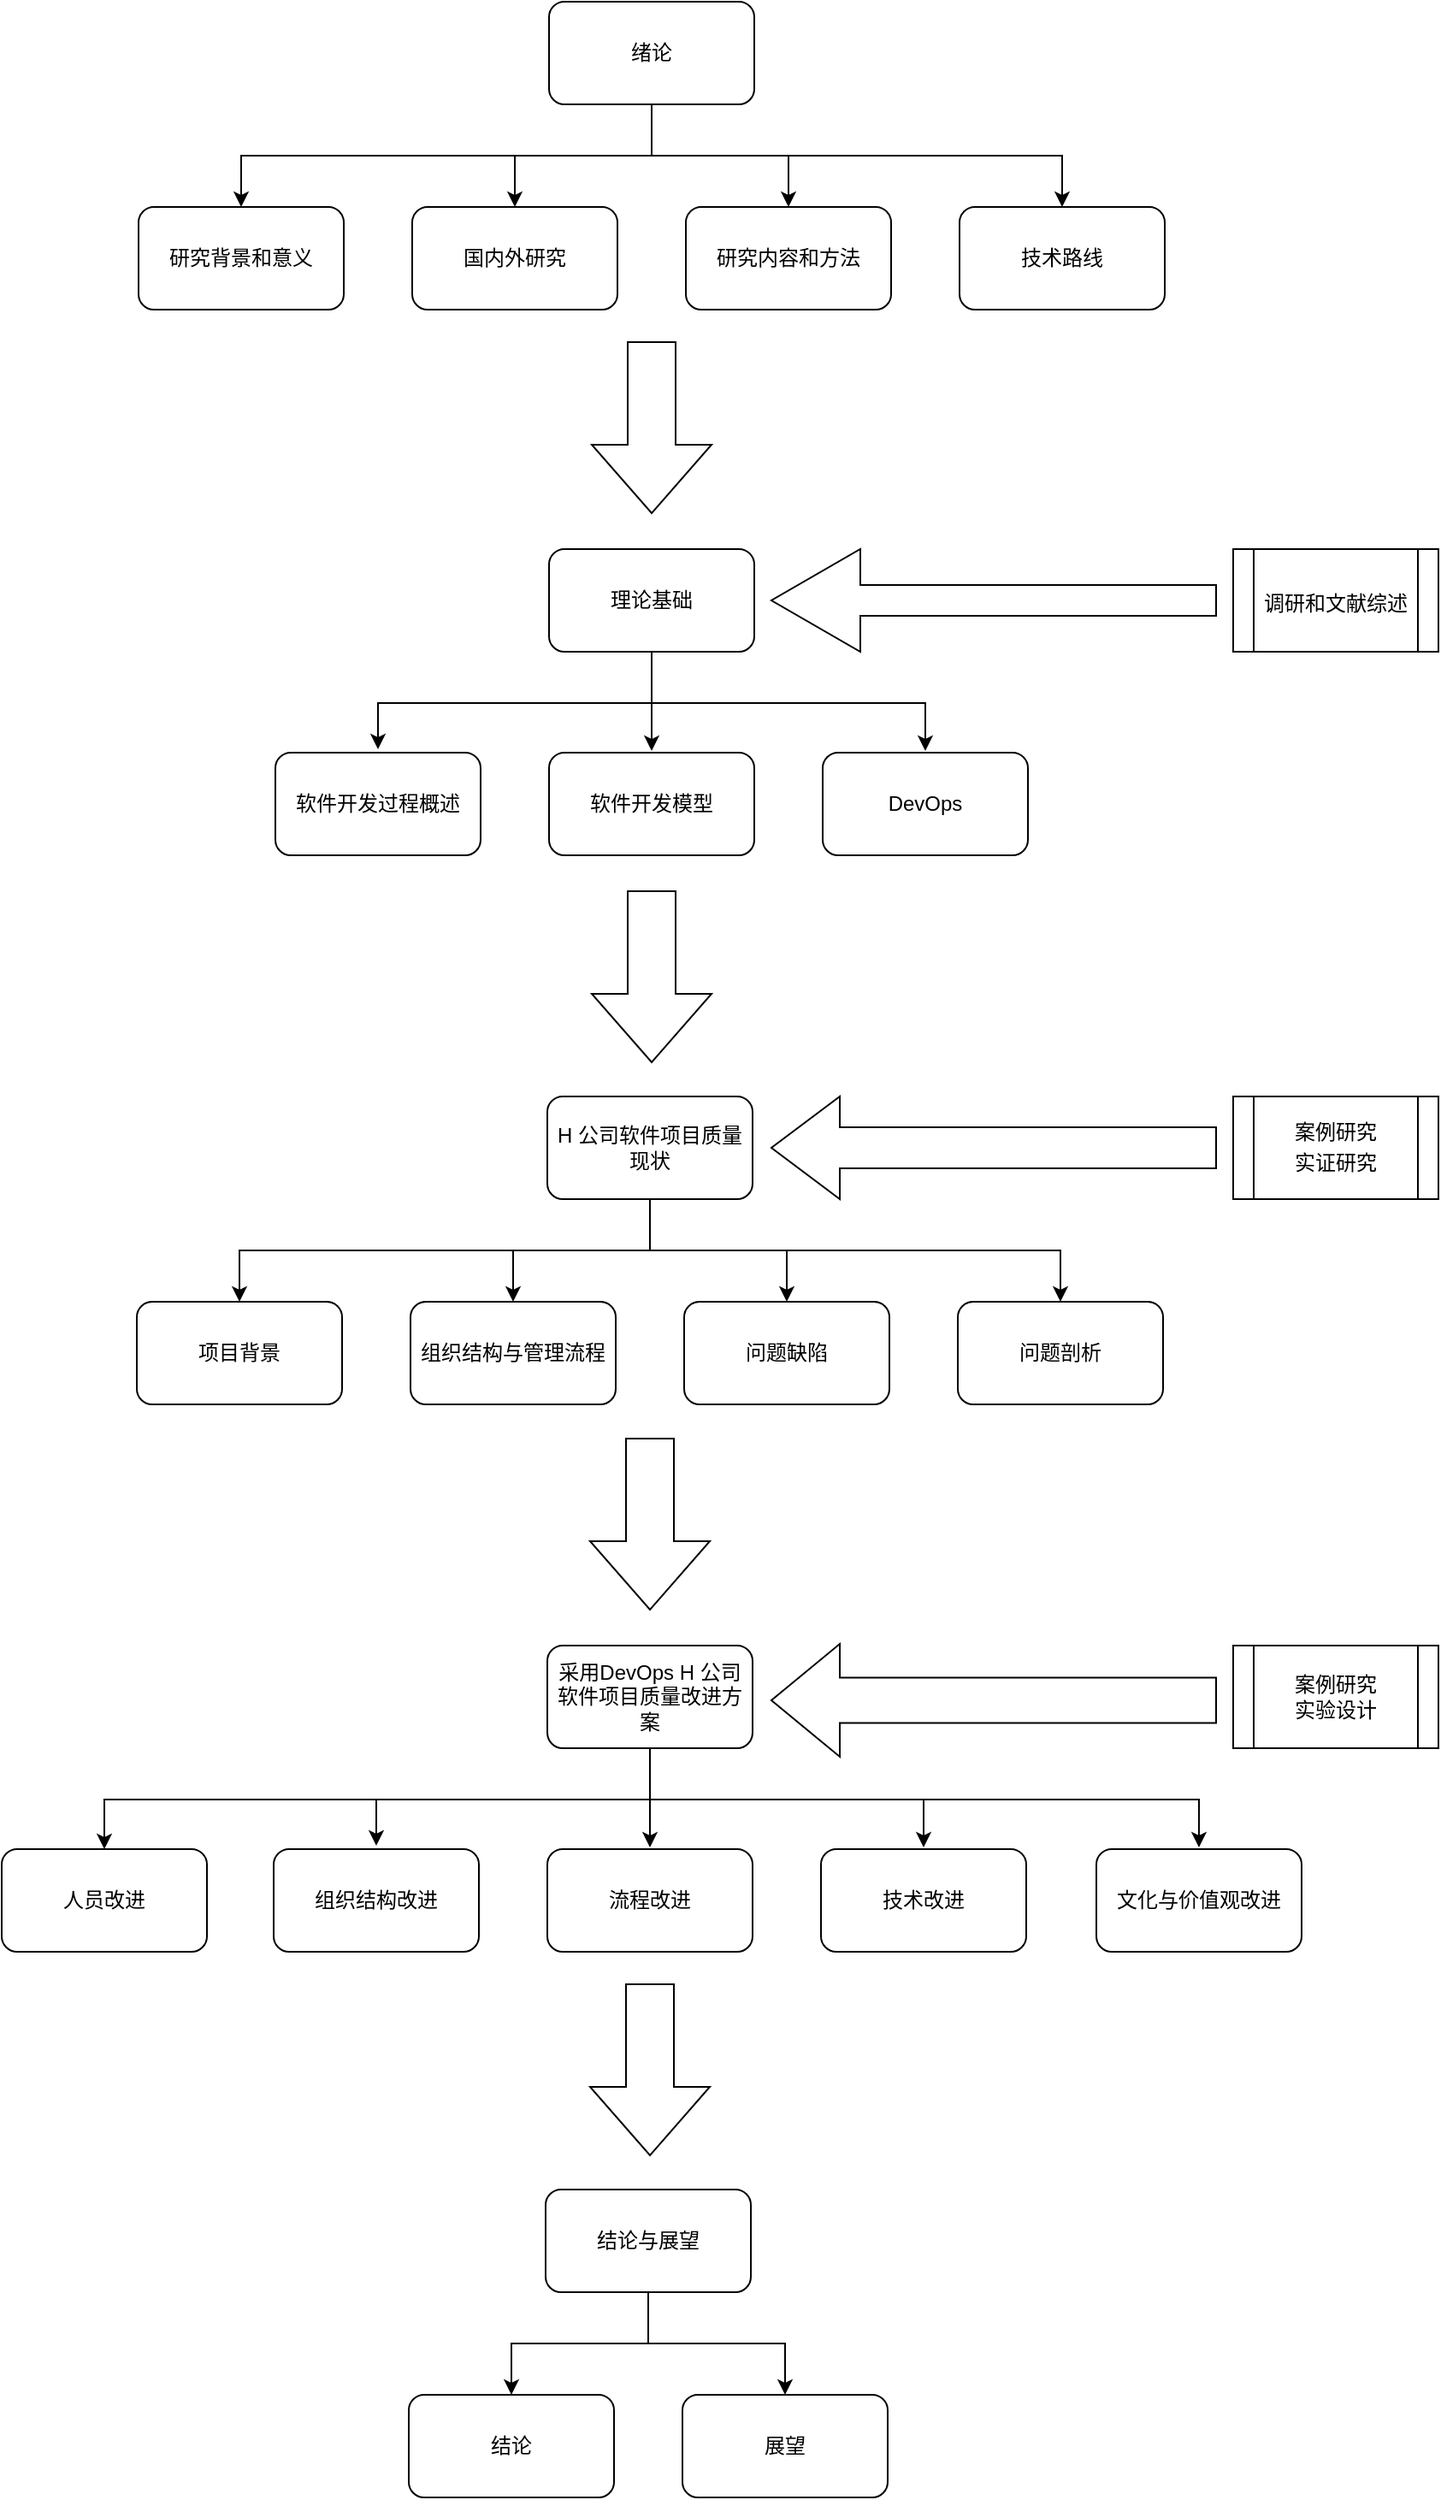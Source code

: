 <mxfile version="22.1.19" type="device">
  <diagram name="第 1 页" id="tI3jwO7v3hU8NE_7aU_H">
    <mxGraphModel dx="954" dy="512" grid="1" gridSize="10" guides="1" tooltips="1" connect="1" arrows="1" fold="1" page="1" pageScale="1" pageWidth="827" pageHeight="1169" math="0" shadow="0">
      <root>
        <mxCell id="0" />
        <mxCell id="1" parent="0" />
        <mxCell id="G2wsOpajNZqVR7mQm0iB-22" value="" style="edgeStyle=orthogonalEdgeStyle;rounded=0;orthogonalLoop=1;jettySize=auto;html=1;entryX=0.5;entryY=0;entryDx=0;entryDy=0;entryPerimeter=0;" parent="1" source="G2wsOpajNZqVR7mQm0iB-1" target="G2wsOpajNZqVR7mQm0iB-17" edge="1">
          <mxGeometry relative="1" as="geometry">
            <mxPoint x="500" y="130" as="targetPoint" />
          </mxGeometry>
        </mxCell>
        <mxCell id="G2wsOpajNZqVR7mQm0iB-1" value="绪论" style="rounded=1;whiteSpace=wrap;html=1;" parent="1" vertex="1">
          <mxGeometry x="360" y="10" width="120" height="60" as="geometry" />
        </mxCell>
        <mxCell id="G2wsOpajNZqVR7mQm0iB-13" value="研究背景和意义" style="rounded=1;whiteSpace=wrap;html=1;" parent="1" vertex="1">
          <mxGeometry x="120" y="130" width="120" height="60" as="geometry" />
        </mxCell>
        <mxCell id="G2wsOpajNZqVR7mQm0iB-15" value="技术路线" style="rounded=1;whiteSpace=wrap;html=1;" parent="1" vertex="1">
          <mxGeometry x="600" y="130" width="120" height="60" as="geometry" />
        </mxCell>
        <mxCell id="G2wsOpajNZqVR7mQm0iB-16" value="国内外研究" style="rounded=1;whiteSpace=wrap;html=1;" parent="1" vertex="1">
          <mxGeometry x="280" y="130" width="120" height="60" as="geometry" />
        </mxCell>
        <mxCell id="G2wsOpajNZqVR7mQm0iB-17" value="研究内容和方法" style="rounded=1;whiteSpace=wrap;html=1;" parent="1" vertex="1">
          <mxGeometry x="440" y="130" width="120" height="60" as="geometry" />
        </mxCell>
        <mxCell id="G2wsOpajNZqVR7mQm0iB-23" value="" style="edgeStyle=orthogonalEdgeStyle;rounded=0;orthogonalLoop=1;jettySize=auto;html=1;exitX=0.5;exitY=1;exitDx=0;exitDy=0;entryX=0.5;entryY=0;entryDx=0;entryDy=0;" parent="1" source="G2wsOpajNZqVR7mQm0iB-1" target="G2wsOpajNZqVR7mQm0iB-15" edge="1">
          <mxGeometry relative="1" as="geometry">
            <mxPoint x="430" y="80" as="sourcePoint" />
            <mxPoint x="580" y="120" as="targetPoint" />
            <Array as="points">
              <mxPoint x="420" y="100" />
              <mxPoint x="660" y="100" />
            </Array>
          </mxGeometry>
        </mxCell>
        <mxCell id="G2wsOpajNZqVR7mQm0iB-26" value="" style="edgeStyle=orthogonalEdgeStyle;rounded=0;orthogonalLoop=1;jettySize=auto;html=1;entryX=0.5;entryY=0;entryDx=0;entryDy=0;exitX=0.5;exitY=1;exitDx=0;exitDy=0;" parent="1" source="G2wsOpajNZqVR7mQm0iB-1" target="G2wsOpajNZqVR7mQm0iB-16" edge="1">
          <mxGeometry relative="1" as="geometry">
            <mxPoint x="430" y="80" as="sourcePoint" />
            <mxPoint x="330" y="110" as="targetPoint" />
            <Array as="points">
              <mxPoint x="420" y="100" />
              <mxPoint x="340" y="100" />
            </Array>
          </mxGeometry>
        </mxCell>
        <mxCell id="G2wsOpajNZqVR7mQm0iB-27" value="" style="edgeStyle=orthogonalEdgeStyle;rounded=0;orthogonalLoop=1;jettySize=auto;html=1;exitX=0.5;exitY=1;exitDx=0;exitDy=0;entryX=0.5;entryY=0;entryDx=0;entryDy=0;" parent="1" source="G2wsOpajNZqVR7mQm0iB-1" target="G2wsOpajNZqVR7mQm0iB-13" edge="1">
          <mxGeometry relative="1" as="geometry">
            <mxPoint x="430" y="80" as="sourcePoint" />
            <mxPoint x="180" y="110" as="targetPoint" />
            <Array as="points">
              <mxPoint x="420" y="100" />
              <mxPoint x="180" y="100" />
            </Array>
          </mxGeometry>
        </mxCell>
        <mxCell id="G2wsOpajNZqVR7mQm0iB-30" value="" style="edgeStyle=orthogonalEdgeStyle;rounded=0;orthogonalLoop=1;jettySize=auto;html=1;" parent="1" edge="1">
          <mxGeometry relative="1" as="geometry">
            <mxPoint x="420" y="391" as="sourcePoint" />
            <mxPoint x="420" y="448" as="targetPoint" />
          </mxGeometry>
        </mxCell>
        <mxCell id="G2wsOpajNZqVR7mQm0iB-31" value="DevOps" style="rounded=1;whiteSpace=wrap;html=1;" parent="1" vertex="1">
          <mxGeometry x="520" y="449" width="120" height="60" as="geometry" />
        </mxCell>
        <mxCell id="G2wsOpajNZqVR7mQm0iB-32" value="软件开发过程概述" style="rounded=1;whiteSpace=wrap;html=1;" parent="1" vertex="1">
          <mxGeometry x="200" y="449" width="120" height="60" as="geometry" />
        </mxCell>
        <mxCell id="G2wsOpajNZqVR7mQm0iB-33" value="软件开发模型" style="rounded=1;whiteSpace=wrap;html=1;" parent="1" vertex="1">
          <mxGeometry x="360" y="449" width="120" height="60" as="geometry" />
        </mxCell>
        <mxCell id="G2wsOpajNZqVR7mQm0iB-38" value="理论基础" style="rounded=1;whiteSpace=wrap;html=1;" parent="1" vertex="1">
          <mxGeometry x="360" y="330" width="120" height="60" as="geometry" />
        </mxCell>
        <mxCell id="G2wsOpajNZqVR7mQm0iB-39" value="" style="html=1;shadow=0;dashed=0;align=center;verticalAlign=middle;shape=mxgraph.arrows2.arrow;dy=0.6;dx=40;direction=south;notch=0;" parent="1" vertex="1">
          <mxGeometry x="385" y="209" width="70" height="100" as="geometry" />
        </mxCell>
        <mxCell id="G2wsOpajNZqVR7mQm0iB-43" value="" style="edgeStyle=orthogonalEdgeStyle;rounded=0;orthogonalLoop=1;jettySize=auto;html=1;exitX=0.5;exitY=1;exitDx=0;exitDy=0;" parent="1" edge="1">
          <mxGeometry relative="1" as="geometry">
            <mxPoint x="420" y="390" as="sourcePoint" />
            <mxPoint x="580" y="448" as="targetPoint" />
            <Array as="points">
              <mxPoint x="420" y="420" />
              <mxPoint x="580" y="420" />
              <mxPoint x="580" y="448" />
            </Array>
          </mxGeometry>
        </mxCell>
        <mxCell id="G2wsOpajNZqVR7mQm0iB-44" value="" style="edgeStyle=orthogonalEdgeStyle;rounded=0;orthogonalLoop=1;jettySize=auto;html=1;exitX=0.5;exitY=1;exitDx=0;exitDy=0;" parent="1" edge="1">
          <mxGeometry relative="1" as="geometry">
            <mxPoint x="420" y="390" as="sourcePoint" />
            <mxPoint x="260" y="447" as="targetPoint" />
            <Array as="points">
              <mxPoint x="420" y="420" />
              <mxPoint x="260" y="420" />
              <mxPoint x="260" y="437" />
            </Array>
          </mxGeometry>
        </mxCell>
        <mxCell id="G2wsOpajNZqVR7mQm0iB-45" value="" style="html=1;shadow=0;dashed=0;align=center;verticalAlign=middle;shape=mxgraph.arrows2.arrow;dy=0.6;dx=40;direction=south;notch=0;" parent="1" vertex="1">
          <mxGeometry x="385" y="530" width="70" height="100" as="geometry" />
        </mxCell>
        <mxCell id="G2wsOpajNZqVR7mQm0iB-46" value="" style="edgeStyle=orthogonalEdgeStyle;rounded=0;orthogonalLoop=1;jettySize=auto;html=1;entryX=0.5;entryY=0;entryDx=0;entryDy=0;entryPerimeter=0;" parent="1" source="G2wsOpajNZqVR7mQm0iB-47" target="G2wsOpajNZqVR7mQm0iB-51" edge="1">
          <mxGeometry relative="1" as="geometry">
            <mxPoint x="499" y="770" as="targetPoint" />
          </mxGeometry>
        </mxCell>
        <mxCell id="G2wsOpajNZqVR7mQm0iB-47" value="H 公司软件项目质量现状" style="rounded=1;whiteSpace=wrap;html=1;" parent="1" vertex="1">
          <mxGeometry x="359" y="650" width="120" height="60" as="geometry" />
        </mxCell>
        <mxCell id="G2wsOpajNZqVR7mQm0iB-48" value="项目背景" style="rounded=1;whiteSpace=wrap;html=1;" parent="1" vertex="1">
          <mxGeometry x="119" y="770" width="120" height="60" as="geometry" />
        </mxCell>
        <mxCell id="G2wsOpajNZqVR7mQm0iB-49" value="问题剖析" style="rounded=1;whiteSpace=wrap;html=1;" parent="1" vertex="1">
          <mxGeometry x="599" y="770" width="120" height="60" as="geometry" />
        </mxCell>
        <mxCell id="G2wsOpajNZqVR7mQm0iB-50" value="组织结构与管理流程" style="rounded=1;whiteSpace=wrap;html=1;" parent="1" vertex="1">
          <mxGeometry x="279" y="770" width="120" height="60" as="geometry" />
        </mxCell>
        <mxCell id="G2wsOpajNZqVR7mQm0iB-51" value="问题缺陷" style="rounded=1;whiteSpace=wrap;html=1;" parent="1" vertex="1">
          <mxGeometry x="439" y="770" width="120" height="60" as="geometry" />
        </mxCell>
        <mxCell id="G2wsOpajNZqVR7mQm0iB-52" value="" style="edgeStyle=orthogonalEdgeStyle;rounded=0;orthogonalLoop=1;jettySize=auto;html=1;exitX=0.5;exitY=1;exitDx=0;exitDy=0;entryX=0.5;entryY=0;entryDx=0;entryDy=0;" parent="1" source="G2wsOpajNZqVR7mQm0iB-47" target="G2wsOpajNZqVR7mQm0iB-49" edge="1">
          <mxGeometry relative="1" as="geometry">
            <mxPoint x="429" y="720" as="sourcePoint" />
            <mxPoint x="579" y="760" as="targetPoint" />
            <Array as="points">
              <mxPoint x="419" y="740" />
              <mxPoint x="659" y="740" />
            </Array>
          </mxGeometry>
        </mxCell>
        <mxCell id="G2wsOpajNZqVR7mQm0iB-53" value="" style="edgeStyle=orthogonalEdgeStyle;rounded=0;orthogonalLoop=1;jettySize=auto;html=1;entryX=0.5;entryY=0;entryDx=0;entryDy=0;exitX=0.5;exitY=1;exitDx=0;exitDy=0;" parent="1" source="G2wsOpajNZqVR7mQm0iB-47" target="G2wsOpajNZqVR7mQm0iB-50" edge="1">
          <mxGeometry relative="1" as="geometry">
            <mxPoint x="429" y="720" as="sourcePoint" />
            <mxPoint x="329" y="750" as="targetPoint" />
            <Array as="points">
              <mxPoint x="419" y="740" />
              <mxPoint x="339" y="740" />
            </Array>
          </mxGeometry>
        </mxCell>
        <mxCell id="G2wsOpajNZqVR7mQm0iB-54" value="" style="edgeStyle=orthogonalEdgeStyle;rounded=0;orthogonalLoop=1;jettySize=auto;html=1;exitX=0.5;exitY=1;exitDx=0;exitDy=0;entryX=0.5;entryY=0;entryDx=0;entryDy=0;" parent="1" source="G2wsOpajNZqVR7mQm0iB-47" target="G2wsOpajNZqVR7mQm0iB-48" edge="1">
          <mxGeometry relative="1" as="geometry">
            <mxPoint x="429" y="720" as="sourcePoint" />
            <mxPoint x="179" y="750" as="targetPoint" />
            <Array as="points">
              <mxPoint x="419" y="740" />
              <mxPoint x="179" y="740" />
            </Array>
          </mxGeometry>
        </mxCell>
        <mxCell id="G2wsOpajNZqVR7mQm0iB-65" value="" style="edgeStyle=orthogonalEdgeStyle;rounded=0;orthogonalLoop=1;jettySize=auto;html=1;" parent="1" edge="1">
          <mxGeometry relative="1" as="geometry">
            <mxPoint x="419" y="1032" as="sourcePoint" />
            <mxPoint x="419" y="1089" as="targetPoint" />
          </mxGeometry>
        </mxCell>
        <mxCell id="G2wsOpajNZqVR7mQm0iB-66" value="技术改进" style="rounded=1;whiteSpace=wrap;html=1;" parent="1" vertex="1">
          <mxGeometry x="519" y="1090" width="120" height="60" as="geometry" />
        </mxCell>
        <mxCell id="G2wsOpajNZqVR7mQm0iB-67" value="组织结构改进" style="rounded=1;whiteSpace=wrap;html=1;" parent="1" vertex="1">
          <mxGeometry x="199" y="1090" width="120" height="60" as="geometry" />
        </mxCell>
        <mxCell id="G2wsOpajNZqVR7mQm0iB-68" value="流程改进" style="rounded=1;whiteSpace=wrap;html=1;" parent="1" vertex="1">
          <mxGeometry x="359" y="1090" width="120" height="60" as="geometry" />
        </mxCell>
        <mxCell id="G2wsOpajNZqVR7mQm0iB-69" value="采用DevOps H 公司软件项目质量改进方案" style="rounded=1;whiteSpace=wrap;html=1;" parent="1" vertex="1">
          <mxGeometry x="359" y="971" width="120" height="60" as="geometry" />
        </mxCell>
        <mxCell id="G2wsOpajNZqVR7mQm0iB-70" value="" style="html=1;shadow=0;dashed=0;align=center;verticalAlign=middle;shape=mxgraph.arrows2.arrow;dy=0.6;dx=40;direction=south;notch=0;" parent="1" vertex="1">
          <mxGeometry x="384" y="850" width="70" height="100" as="geometry" />
        </mxCell>
        <mxCell id="G2wsOpajNZqVR7mQm0iB-71" value="" style="edgeStyle=orthogonalEdgeStyle;rounded=0;orthogonalLoop=1;jettySize=auto;html=1;exitX=0.5;exitY=1;exitDx=0;exitDy=0;" parent="1" edge="1">
          <mxGeometry relative="1" as="geometry">
            <mxPoint x="419" y="1031" as="sourcePoint" />
            <mxPoint x="579" y="1089" as="targetPoint" />
            <Array as="points">
              <mxPoint x="419" y="1061" />
              <mxPoint x="579" y="1061" />
              <mxPoint x="579" y="1089" />
            </Array>
          </mxGeometry>
        </mxCell>
        <mxCell id="G2wsOpajNZqVR7mQm0iB-72" value="" style="edgeStyle=orthogonalEdgeStyle;rounded=0;orthogonalLoop=1;jettySize=auto;html=1;exitX=0.5;exitY=1;exitDx=0;exitDy=0;" parent="1" edge="1">
          <mxGeometry relative="1" as="geometry">
            <mxPoint x="419" y="1031" as="sourcePoint" />
            <mxPoint x="259" y="1088" as="targetPoint" />
            <Array as="points">
              <mxPoint x="419" y="1061" />
              <mxPoint x="259" y="1061" />
              <mxPoint x="259" y="1078" />
            </Array>
          </mxGeometry>
        </mxCell>
        <mxCell id="G2wsOpajNZqVR7mQm0iB-73" value="人员改进" style="rounded=1;whiteSpace=wrap;html=1;" parent="1" vertex="1">
          <mxGeometry x="40" y="1090" width="120" height="60" as="geometry" />
        </mxCell>
        <mxCell id="G2wsOpajNZqVR7mQm0iB-74" value="文化与价值观改进" style="rounded=1;whiteSpace=wrap;html=1;" parent="1" vertex="1">
          <mxGeometry x="680" y="1090" width="120" height="60" as="geometry" />
        </mxCell>
        <mxCell id="G2wsOpajNZqVR7mQm0iB-75" value="" style="edgeStyle=orthogonalEdgeStyle;rounded=0;orthogonalLoop=1;jettySize=auto;html=1;exitX=0.5;exitY=1;exitDx=0;exitDy=0;entryX=0.5;entryY=0;entryDx=0;entryDy=0;" parent="1" target="G2wsOpajNZqVR7mQm0iB-73" edge="1">
          <mxGeometry relative="1" as="geometry">
            <mxPoint x="419" y="1031" as="sourcePoint" />
            <mxPoint x="112" y="1080" as="targetPoint" />
            <Array as="points">
              <mxPoint x="419" y="1061" />
              <mxPoint x="100" y="1061" />
            </Array>
          </mxGeometry>
        </mxCell>
        <mxCell id="G2wsOpajNZqVR7mQm0iB-76" value="" style="edgeStyle=orthogonalEdgeStyle;rounded=0;orthogonalLoop=1;jettySize=auto;html=1;exitX=0.5;exitY=1;exitDx=0;exitDy=0;" parent="1" source="G2wsOpajNZqVR7mQm0iB-69" edge="1">
          <mxGeometry relative="1" as="geometry">
            <mxPoint x="579.98" y="1031" as="sourcePoint" />
            <mxPoint x="739.98" y="1089" as="targetPoint" />
            <Array as="points">
              <mxPoint x="419" y="1061" />
              <mxPoint x="740" y="1061" />
            </Array>
          </mxGeometry>
        </mxCell>
        <mxCell id="G2wsOpajNZqVR7mQm0iB-77" value="" style="html=1;shadow=0;dashed=0;align=center;verticalAlign=middle;shape=mxgraph.arrows2.arrow;dy=0.6;dx=40;direction=south;notch=0;" parent="1" vertex="1">
          <mxGeometry x="384" y="1169" width="70" height="100" as="geometry" />
        </mxCell>
        <mxCell id="G2wsOpajNZqVR7mQm0iB-78" value="" style="edgeStyle=orthogonalEdgeStyle;rounded=0;orthogonalLoop=1;jettySize=auto;html=1;entryX=0.5;entryY=0;entryDx=0;entryDy=0;entryPerimeter=0;" parent="1" source="G2wsOpajNZqVR7mQm0iB-79" target="G2wsOpajNZqVR7mQm0iB-83" edge="1">
          <mxGeometry relative="1" as="geometry">
            <mxPoint x="498" y="1409" as="targetPoint" />
          </mxGeometry>
        </mxCell>
        <mxCell id="G2wsOpajNZqVR7mQm0iB-79" value="结论与展望" style="rounded=1;whiteSpace=wrap;html=1;" parent="1" vertex="1">
          <mxGeometry x="358" y="1289" width="120" height="60" as="geometry" />
        </mxCell>
        <mxCell id="G2wsOpajNZqVR7mQm0iB-82" value="结论" style="rounded=1;whiteSpace=wrap;html=1;" parent="1" vertex="1">
          <mxGeometry x="278" y="1409" width="120" height="60" as="geometry" />
        </mxCell>
        <mxCell id="G2wsOpajNZqVR7mQm0iB-83" value="展望" style="rounded=1;whiteSpace=wrap;html=1;" parent="1" vertex="1">
          <mxGeometry x="438" y="1409" width="120" height="60" as="geometry" />
        </mxCell>
        <mxCell id="G2wsOpajNZqVR7mQm0iB-85" value="" style="edgeStyle=orthogonalEdgeStyle;rounded=0;orthogonalLoop=1;jettySize=auto;html=1;entryX=0.5;entryY=0;entryDx=0;entryDy=0;exitX=0.5;exitY=1;exitDx=0;exitDy=0;" parent="1" source="G2wsOpajNZqVR7mQm0iB-79" target="G2wsOpajNZqVR7mQm0iB-82" edge="1">
          <mxGeometry relative="1" as="geometry">
            <mxPoint x="428" y="1359" as="sourcePoint" />
            <mxPoint x="328" y="1389" as="targetPoint" />
            <Array as="points">
              <mxPoint x="418" y="1379" />
              <mxPoint x="338" y="1379" />
            </Array>
          </mxGeometry>
        </mxCell>
        <mxCell id="G2wsOpajNZqVR7mQm0iB-88" value="调研和文献综述&lt;span style=&quot;font-size: medium; text-align: start;&quot;&gt;&lt;/span&gt;" style="shape=process;whiteSpace=wrap;html=1;backgroundOutline=1;" parent="1" vertex="1">
          <mxGeometry x="760" y="330" width="120" height="60" as="geometry" />
        </mxCell>
        <mxCell id="G2wsOpajNZqVR7mQm0iB-91" value="" style="shape=singleArrow;direction=west;whiteSpace=wrap;html=1;" parent="1" vertex="1">
          <mxGeometry x="490" y="330" width="260" height="60" as="geometry" />
        </mxCell>
        <mxCell id="G2wsOpajNZqVR7mQm0iB-94" value="案例研究&lt;br&gt;实证研究&lt;span style=&quot;font-size: medium; text-align: start;&quot;&gt;&lt;/span&gt;&lt;br&gt;&lt;span style=&quot;font-size: medium; text-align: start;&quot;&gt;&lt;/span&gt;" style="shape=process;whiteSpace=wrap;html=1;backgroundOutline=1;" parent="1" vertex="1">
          <mxGeometry x="760" y="650" width="120" height="60" as="geometry" />
        </mxCell>
        <mxCell id="G2wsOpajNZqVR7mQm0iB-95" value="" style="html=1;shadow=0;dashed=0;align=center;verticalAlign=middle;shape=mxgraph.arrows2.arrow;dy=0.6;dx=40;flipH=1;notch=0;" parent="1" vertex="1">
          <mxGeometry x="490" y="650" width="260" height="60" as="geometry" />
        </mxCell>
        <mxCell id="G2wsOpajNZqVR7mQm0iB-96" value="案例研究&lt;br&gt;实验设计&lt;br&gt;&lt;span style=&quot;font-size: medium; text-align: start;&quot;&gt;&lt;/span&gt;" style="shape=process;whiteSpace=wrap;html=1;backgroundOutline=1;" parent="1" vertex="1">
          <mxGeometry x="760" y="971" width="120" height="60" as="geometry" />
        </mxCell>
        <mxCell id="G2wsOpajNZqVR7mQm0iB-97" value="" style="html=1;shadow=0;dashed=0;align=center;verticalAlign=middle;shape=mxgraph.arrows2.arrow;dy=0.6;dx=40;flipH=1;notch=0;" parent="1" vertex="1">
          <mxGeometry x="490" y="970" width="260" height="66" as="geometry" />
        </mxCell>
      </root>
    </mxGraphModel>
  </diagram>
</mxfile>
